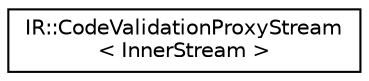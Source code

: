 digraph "Graphical Class Hierarchy"
{
  edge [fontname="Helvetica",fontsize="10",labelfontname="Helvetica",labelfontsize="10"];
  node [fontname="Helvetica",fontsize="10",shape=record];
  rankdir="LR";
  Node0 [label="IR::CodeValidationProxyStream\l\< InnerStream \>",height=0.2,width=0.4,color="black", fillcolor="white", style="filled",URL="$struct_i_r_1_1_code_validation_proxy_stream.html"];
}
